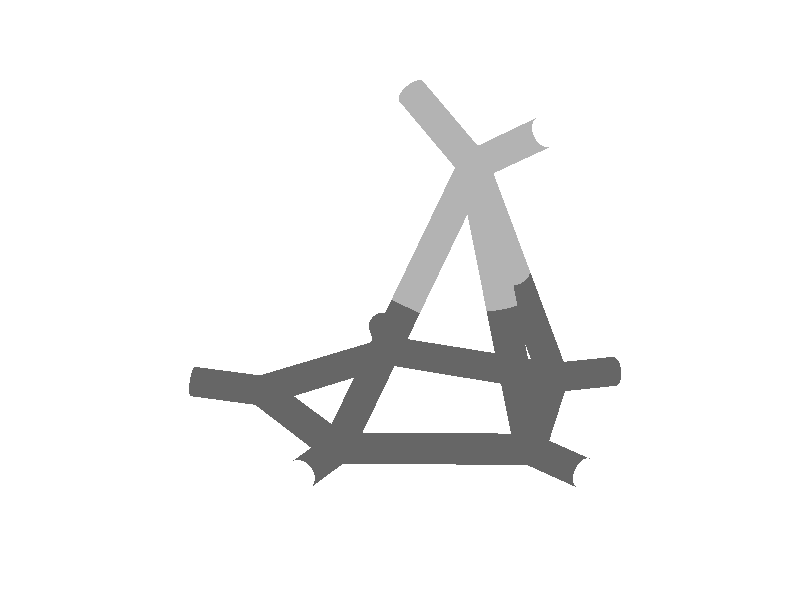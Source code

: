 camera {
 location <1.0, 2.0, 2.0>
 look_at <0.1, -0.07, 0.0>
 sky < 1, 0 , 0>
 angle 15
}
 light_source { <9, 9, 9> color rgb<1, 1, 1> shadowless }
 background { color rgb<1, 1, 1> }
 #declare BSAMBI = 0.2;
 #declare BSDIFF = 0.8;
 #declare BSSPEC = 0.8;
#declare colorG = 
 texture { 
 pigment { rgb<  0.7  0.7  0.7 >}
 finish {ambient BSAMBI diffuse BSDIFF specular BSSPEC}
 }
#declare colorN = 
 texture { 
 pigment { rgb<  0.4  0.4  0.4 >}
 finish {ambient BSAMBI diffuse BSDIFF specular BSSPEC}
 }
#declare colorO = 
 texture { 
 pigment { rgb<  1.0  1.0 1.0 >}
 finish {ambient BSAMBI diffuse BSDIFF specular BSSPEC}
 }
 # declare molecule = union {
sphere { 
<     0.00000,     0.00000,    -0.15047>,      0.01502
 texture { colorN }
 }
 cylinder {
<     0.00000,     0.00000,    -0.15047>, <    -0.01045,     0.11018,     0.00000>,      0.01502
 texture { colorN }
 }
 cylinder {
<     0.00000,     0.00000,    -0.15047>, <     0.00000,    -0.17691,    -0.09115>,      0.01502
 texture { colorN }
 }
 cylinder {
<     0.00000,     0.00000,    -0.15047>, <    -0.00382,     0.02184,    -0.21765>,      0.01502
 texture { colorN }
 }
 cylinder {
<     0.00000,     0.00000,    -0.15047>, <     0.12892,     0.01554,    -0.07523>,      0.01502
 texture { colorN }
 }
sphere { 
<     0.00000,     0.00000,     0.15047>,      0.01502
 texture { colorN }
 }
 cylinder {
<     0.00000,     0.00000,     0.15047>, <    -0.01045,     0.11018,     0.00000>,      0.01502
 texture { colorN }
 }
 cylinder {
<     0.00000,     0.00000,     0.15047>, <     0.00000,    -0.17691,     0.09115>,      0.01502
 texture { colorN }
 }
 cylinder {
<     0.00000,     0.00000,     0.15047>, <    -0.00382,     0.02184,     0.21765>,      0.01502
 texture { colorN }
 }
 cylinder {
<     0.00000,     0.00000,     0.15047>, <     0.12892,     0.01554,     0.07523>,      0.01502
 texture { colorN }
 }
sphere { 
<    -0.01045,     0.11018,     0.00000>,      0.01502
 texture { colorN }
 }
 cylinder {
<    -0.01045,     0.11018,     0.00000>, <    -0.01605,     0.18066,     0.00000>,      0.01502
 texture { colorN }
 }
 cylinder {
<    -0.01045,     0.11018,     0.00000>, <     0.12369,     0.07063,     0.00000>,      0.01502
 texture { colorN }
 }
sphere { 
<     0.00000,    -0.17691,    -0.09115>,      0.01502
 texture { colorN }
 }
 cylinder {
<     0.00000,    -0.17691,    -0.09115>, <     0.00000,    -0.17691,     0.09115>,      0.01502
 texture { colorN }
 }
 cylinder {
<     0.00000,    -0.17691,    -0.09115>, <     0.00557,    -0.23383,    -0.13273>,      0.01502
 texture { colorN }
 }
sphere { 
<     0.00000,    -0.17691,     0.09115>,      0.01502
 texture { colorN }
 }
 cylinder {
<     0.00000,    -0.17691,     0.09115>, <     0.00557,    -0.23383,     0.13273>,      0.01502
 texture { colorN }
 }
sphere { 
<    -0.00764,     0.04369,    -0.28484>,      0.01502
 texture { colorO }
 }
 cylinder {
<    -0.00764,     0.04369,    -0.28484>, <    -0.00382,     0.02184,    -0.21765>,      0.01502
 texture { colorO }
 }
sphere { 
<    -0.00764,     0.04369,     0.28484>,      0.01502
 texture { colorO }
 }
 cylinder {
<    -0.00764,     0.04369,     0.28484>, <    -0.00382,     0.02184,     0.21765>,      0.01502
 texture { colorO }
 }
sphere { 
<     0.01113,    -0.29074,    -0.17430>,      0.01502
 texture { colorO }
 }
 cylinder {
<     0.01113,    -0.29074,    -0.17430>, <     0.00557,    -0.23383,    -0.13273>,      0.01502
 texture { colorO }
 }
sphere { 
<     0.01113,    -0.29074,     0.17430>,      0.01502
 texture { colorO }
 }
 cylinder {
<     0.01113,    -0.29074,     0.17430>, <     0.00557,    -0.23383,     0.13273>,      0.01502
 texture { colorO }
 }
sphere { 
<    -0.02165,     0.25115,     0.00000>,      0.01502
 texture { colorO }
 }
 cylinder {
<    -0.02165,     0.25115,     0.00000>, <    -0.01605,     0.18066,     0.00000>,      0.01502
 texture { colorO }
 }
sphere { 
<     0.25783,     0.03108,     0.00000>,      0.01502
 texture { colorG }
 }
 cylinder {
<     0.25783,     0.03108,     0.00000>, <     0.12892,     0.01554,    -0.07523>,      0.01502
 texture { colorG }
 }
 cylinder {
<     0.25783,     0.03108,     0.00000>, <     0.12892,     0.01554,     0.07523>,      0.01502
 texture { colorG }
 }
 cylinder {
<     0.25783,     0.03108,     0.00000>, <     0.12369,     0.07063,     0.00000>,      0.01502
 texture { colorG }
 }
 cylinder {
<     0.25783,     0.03108,     0.00000>, <     0.31558,    -0.05427,     0.00000>,      0.01502
 texture { colorG }
 }
 cylinder {
<     0.25783,     0.03108,     0.00000>, <     0.30738,     0.12303,     0.00000>,      0.01502
 texture { colorG }
 }
sphere { 
<     0.37333,    -0.13962,     0.00000>,      0.01502
 texture { colorO }
 }
 cylinder {
<     0.37333,    -0.13962,     0.00000>, <     0.31558,    -0.05427,     0.00000>,      0.01502
 texture { colorO }
 }
sphere { 
<     0.35693,     0.21497,     0.00000>,      0.01502
 texture { colorO }
 }
 cylinder {
<     0.35693,     0.21497,     0.00000>, <     0.30738,     0.12303,     0.00000>,      0.01502
 texture { colorO }
 }
 }
 object {molecule}

